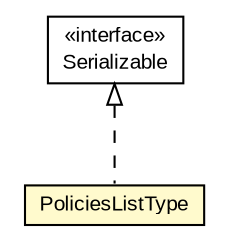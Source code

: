 #!/usr/local/bin/dot
#
# Class diagram 
# Generated by UMLGraph version R5_6-24-gf6e263 (http://www.umlgraph.org/)
#

digraph G {
	edge [fontname="arial",fontsize=10,labelfontname="arial",labelfontsize=10];
	node [fontname="arial",fontsize=10,shape=plaintext];
	nodesep=0.25;
	ranksep=0.5;
	// eu.europa.esig.jaxb.ecc.PoliciesListType
	c509649 [label=<<table title="eu.europa.esig.jaxb.ecc.PoliciesListType" border="0" cellborder="1" cellspacing="0" cellpadding="2" port="p" bgcolor="lemonChiffon" href="./PoliciesListType.html">
		<tr><td><table border="0" cellspacing="0" cellpadding="1">
<tr><td align="center" balign="center"> PoliciesListType </td></tr>
		</table></td></tr>
		</table>>, URL="./PoliciesListType.html", fontname="arial", fontcolor="black", fontsize=10.0];
	//eu.europa.esig.jaxb.ecc.PoliciesListType implements java.io.Serializable
	c509943:p -> c509649:p [dir=back,arrowtail=empty,style=dashed];
	// java.io.Serializable
	c509943 [label=<<table title="java.io.Serializable" border="0" cellborder="1" cellspacing="0" cellpadding="2" port="p" href="http://java.sun.com/j2se/1.4.2/docs/api/java/io/Serializable.html">
		<tr><td><table border="0" cellspacing="0" cellpadding="1">
<tr><td align="center" balign="center"> &#171;interface&#187; </td></tr>
<tr><td align="center" balign="center"> Serializable </td></tr>
		</table></td></tr>
		</table>>, URL="http://java.sun.com/j2se/1.4.2/docs/api/java/io/Serializable.html", fontname="arial", fontcolor="black", fontsize=10.0];
}

